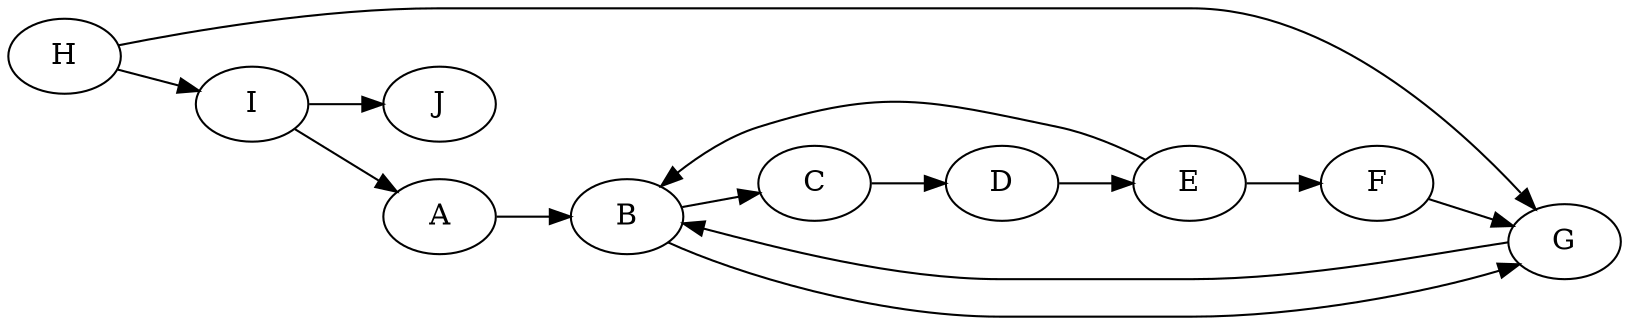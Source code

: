 digraph {
rankdir = "LR"
A -> B
B -> C 
C -> D 
D -> E
E -> F 
E -> B
F -> G 
B -> G
G -> B
H -> G
H -> I 
I -> A
I -> J
}